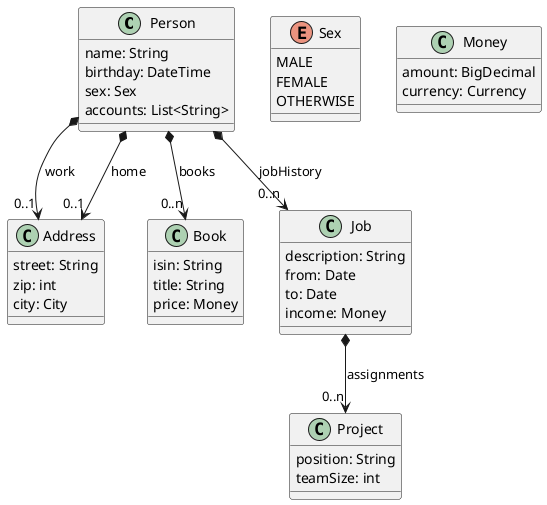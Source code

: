 @startuml
'https://plantuml.com/class-diagram

class Person {
name: String
birthday: DateTime
sex: Sex
accounts: List<String>
}

class Address {
street: String
zip: int
city: City
}

enum Sex {
MALE
FEMALE
OTHERWISE
}

class Book {
isin: String
title: String
price: Money
}

class Job {
description: String
from: Date
to: Date
income: Money
}

class Money {
amount: BigDecimal
currency: Currency
}

class Project {
position: String
teamSize: int
}

Person *--> "0..n" Job : jobHistory
Job *--> "0..n" Project : assignments
Person *--> "0..n" Book : books
Person *--> "0..1" Address : work
Person *--> "0..1" Address : home

@enduml